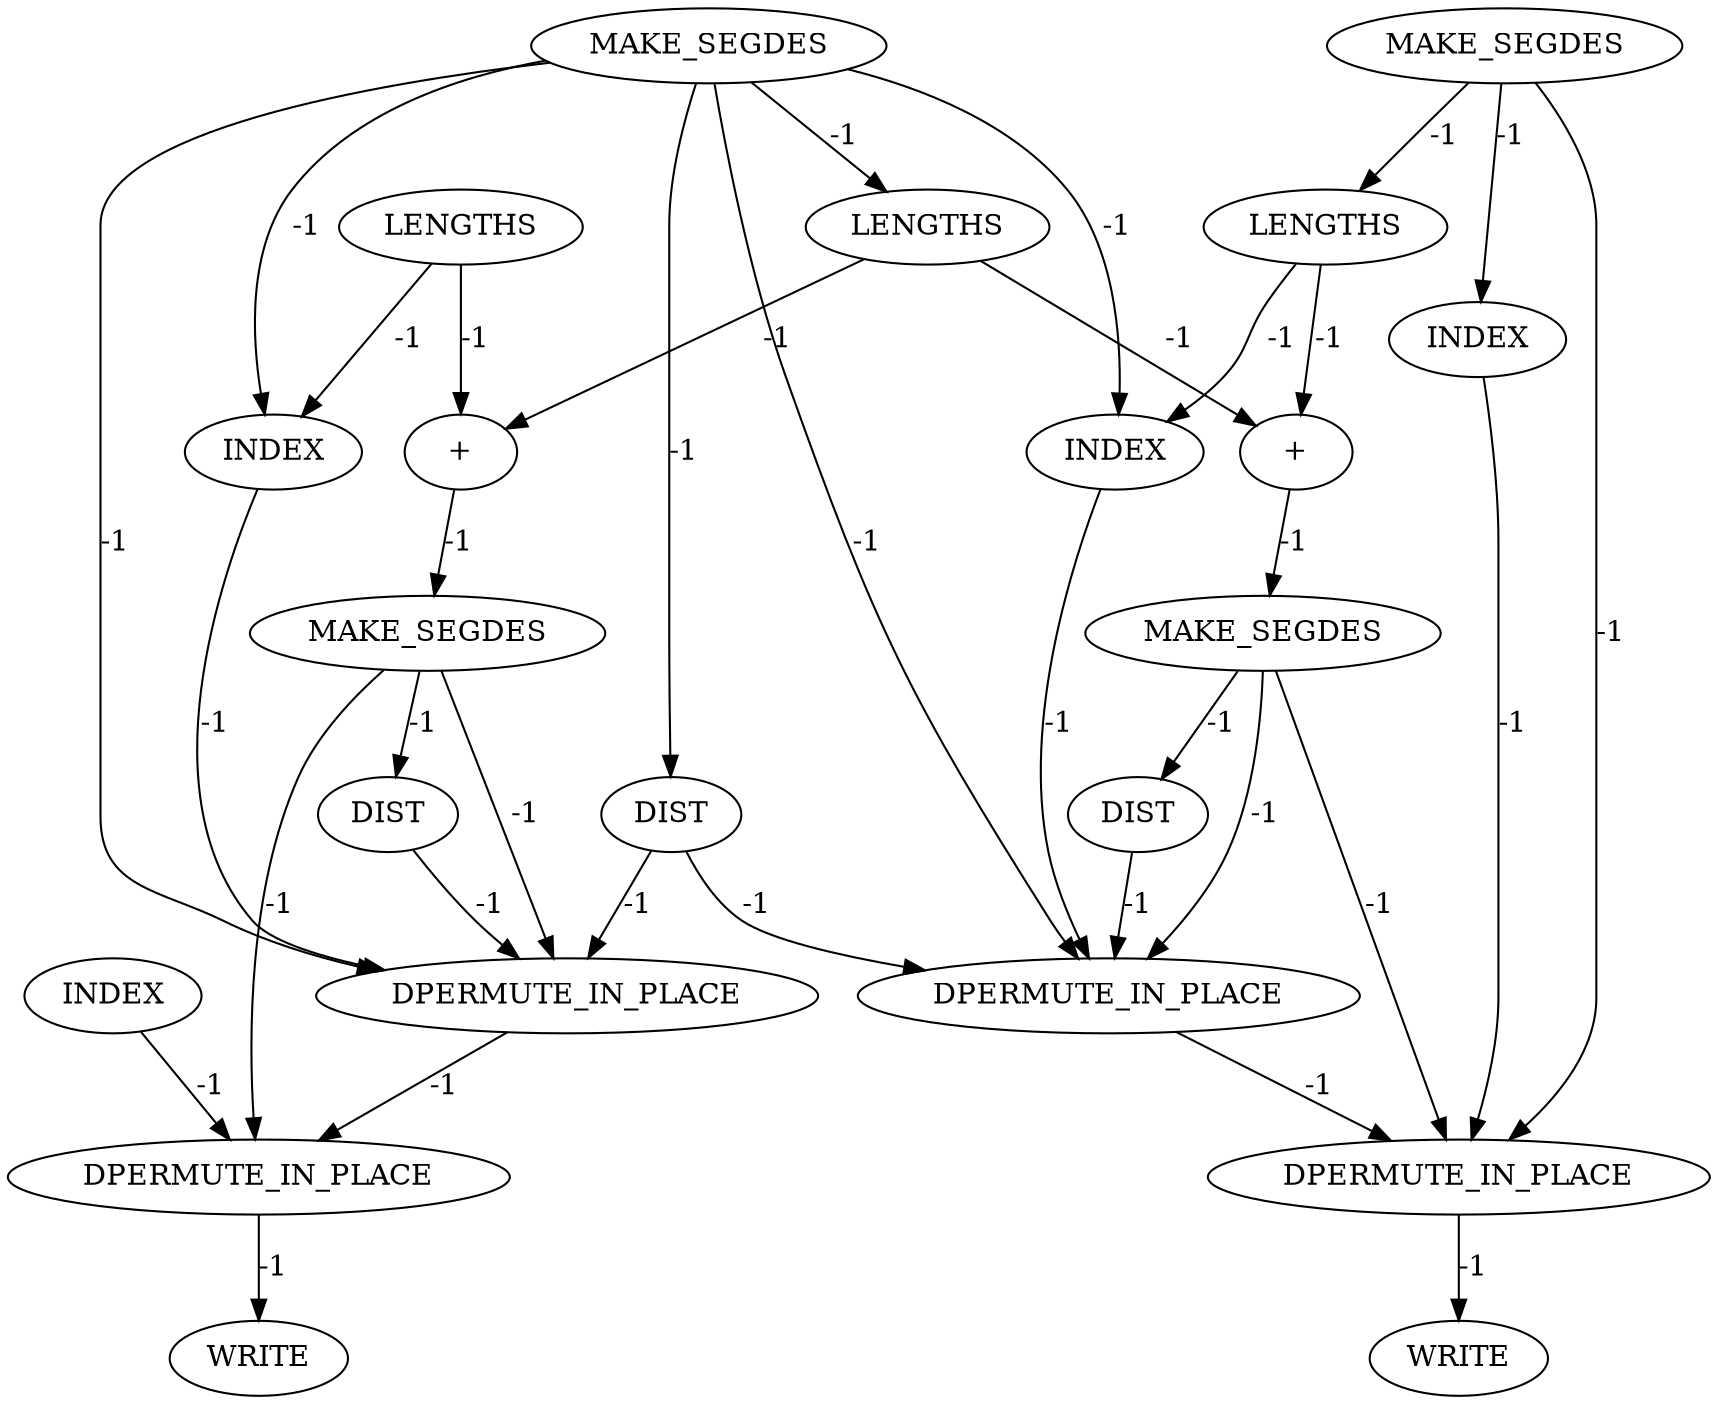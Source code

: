 digraph {
	maximal_independent_set_large_rmat_INST_3148 [label=MAKE_SEGDES cost=0]
	maximal_independent_set_large_rmat_INST_5990 [label=DPERMUTE_IN_PLACE cost=0]
	maximal_independent_set_large_rmat_INST_264 [label=MAKE_SEGDES cost=0]
	maximal_independent_set_large_rmat_INST_3257 [label=INDEX cost=0]
	maximal_independent_set_large_rmat_INST_3187 [label="+" cost=0]
	maximal_independent_set_large_rmat_INST_3245 [label=INDEX cost=0]
	maximal_independent_set_large_rmat_INST_3192 [label=MAKE_SEGDES cost=0]
	maximal_independent_set_large_rmat_INST_3303 [label=WRITE cost=0]
	maximal_independent_set_large_rmat_INST_3198 [label=DIST cost=0]
	maximal_independent_set_large_rmat_INST_3249 [label=LENGTHS cost=0]
	maximal_independent_set_large_rmat_INST_3164 [label=INDEX cost=0]
	maximal_independent_set_large_rmat_INST_5991 [label=DPERMUTE_IN_PLACE cost=0]
	maximal_independent_set_large_rmat_INST_5989 [label=DPERMUTE_IN_PLACE cost=0]
	maximal_independent_set_large_rmat_INST_3186 [label=LENGTHS cost=0]
	maximal_independent_set_large_rmat_INST_3222 [label=WRITE cost=0]
	maximal_independent_set_large_rmat_INST_5992 [label=DPERMUTE_IN_PLACE cost=0]
	maximal_independent_set_large_rmat_INST_3273 [label=MAKE_SEGDES cost=0]
	maximal_independent_set_large_rmat_INST_3154 [label=DIST cost=0]
	maximal_independent_set_large_rmat_INST_3279 [label=DIST cost=0]
	maximal_independent_set_large_rmat_INST_3168 [label=LENGTHS cost=0]
	maximal_independent_set_large_rmat_INST_3176 [label=INDEX cost=0]
	maximal_independent_set_large_rmat_INST_3268 [label="+" cost=0]
	maximal_independent_set_large_rmat_INST_3148 -> maximal_independent_set_large_rmat_INST_3154 [label=-1 cost=-1]
	maximal_independent_set_large_rmat_INST_3148 -> maximal_independent_set_large_rmat_INST_3176 [label=-1 cost=-1]
	maximal_independent_set_large_rmat_INST_3148 -> maximal_independent_set_large_rmat_INST_3186 [label=-1 cost=-1]
	maximal_independent_set_large_rmat_INST_3148 -> maximal_independent_set_large_rmat_INST_5989 [label=-1 cost=-1]
	maximal_independent_set_large_rmat_INST_3148 -> maximal_independent_set_large_rmat_INST_3257 [label=-1 cost=-1]
	maximal_independent_set_large_rmat_INST_3148 -> maximal_independent_set_large_rmat_INST_5991 [label=-1 cost=-1]
	maximal_independent_set_large_rmat_INST_5990 -> maximal_independent_set_large_rmat_INST_3222 [label=-1 cost=-1]
	maximal_independent_set_large_rmat_INST_264 -> maximal_independent_set_large_rmat_INST_3164 [label=-1 cost=-1]
	maximal_independent_set_large_rmat_INST_264 -> maximal_independent_set_large_rmat_INST_3168 [label=-1 cost=-1]
	maximal_independent_set_large_rmat_INST_264 -> maximal_independent_set_large_rmat_INST_5990 [label=-1 cost=-1]
	maximal_independent_set_large_rmat_INST_3257 -> maximal_independent_set_large_rmat_INST_5991 [label=-1 cost=-1]
	maximal_independent_set_large_rmat_INST_3187 -> maximal_independent_set_large_rmat_INST_3192 [label=-1 cost=-1]
	maximal_independent_set_large_rmat_INST_3245 -> maximal_independent_set_large_rmat_INST_5992 [label=-1 cost=-1]
	maximal_independent_set_large_rmat_INST_3192 -> maximal_independent_set_large_rmat_INST_3198 [label=-1 cost=-1]
	maximal_independent_set_large_rmat_INST_3192 -> maximal_independent_set_large_rmat_INST_5989 [label=-1 cost=-1]
	maximal_independent_set_large_rmat_INST_3192 -> maximal_independent_set_large_rmat_INST_5990 [label=-1 cost=-1]
	maximal_independent_set_large_rmat_INST_3198 -> maximal_independent_set_large_rmat_INST_5989 [label=-1 cost=-1]
	maximal_independent_set_large_rmat_INST_3249 -> maximal_independent_set_large_rmat_INST_3257 [label=-1 cost=-1]
	maximal_independent_set_large_rmat_INST_3249 -> maximal_independent_set_large_rmat_INST_3268 [label=-1 cost=-1]
	maximal_independent_set_large_rmat_INST_3164 -> maximal_independent_set_large_rmat_INST_5990 [label=-1 cost=-1]
	maximal_independent_set_large_rmat_INST_5991 -> maximal_independent_set_large_rmat_INST_5992 [label=-1 cost=-1]
	maximal_independent_set_large_rmat_INST_5989 -> maximal_independent_set_large_rmat_INST_5990 [label=-1 cost=-1]
	maximal_independent_set_large_rmat_INST_3186 -> maximal_independent_set_large_rmat_INST_3187 [label=-1 cost=-1]
	maximal_independent_set_large_rmat_INST_3186 -> maximal_independent_set_large_rmat_INST_3268 [label=-1 cost=-1]
	maximal_independent_set_large_rmat_INST_5992 -> maximal_independent_set_large_rmat_INST_3303 [label=-1 cost=-1]
	maximal_independent_set_large_rmat_INST_3273 -> maximal_independent_set_large_rmat_INST_3279 [label=-1 cost=-1]
	maximal_independent_set_large_rmat_INST_3273 -> maximal_independent_set_large_rmat_INST_5991 [label=-1 cost=-1]
	maximal_independent_set_large_rmat_INST_3273 -> maximal_independent_set_large_rmat_INST_5992 [label=-1 cost=-1]
	maximal_independent_set_large_rmat_INST_3154 -> maximal_independent_set_large_rmat_INST_5989 [label=-1 cost=-1]
	maximal_independent_set_large_rmat_INST_3154 -> maximal_independent_set_large_rmat_INST_5991 [label=-1 cost=-1]
	maximal_independent_set_large_rmat_INST_3279 -> maximal_independent_set_large_rmat_INST_5991 [label=-1 cost=-1]
	maximal_independent_set_large_rmat_INST_3168 -> maximal_independent_set_large_rmat_INST_3176 [label=-1 cost=-1]
	maximal_independent_set_large_rmat_INST_3168 -> maximal_independent_set_large_rmat_INST_3187 [label=-1 cost=-1]
	maximal_independent_set_large_rmat_INST_3176 -> maximal_independent_set_large_rmat_INST_5989 [label=-1 cost=-1]
	maximal_independent_set_large_rmat_INST_3268 -> maximal_independent_set_large_rmat_INST_3273 [label=-1 cost=-1]
}
